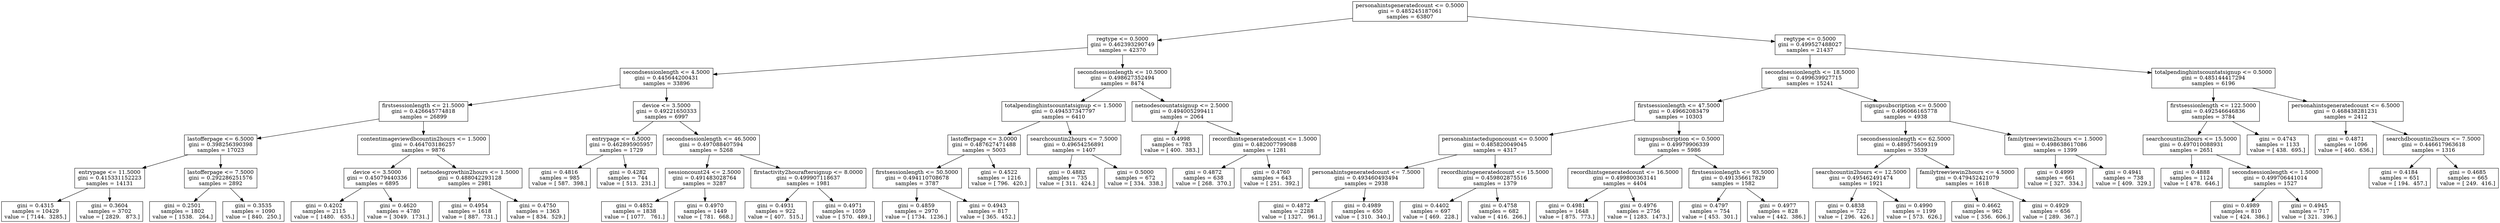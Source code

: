 digraph Tree {
0 [label="personahintsgeneratedcount <= 0.5000\ngini = 0.485245187061\nsamples = 63807", shape="box"] ;
1 [label="regtype <= 0.5000\ngini = 0.462393290749\nsamples = 42370", shape="box"] ;
0 -> 1 ;
2 [label="secondsessionlength <= 4.5000\ngini = 0.445644200431\nsamples = 33896", shape="box"] ;
1 -> 2 ;
3 [label="firstsessionlength <= 21.5000\ngini = 0.426645774818\nsamples = 26899", shape="box"] ;
2 -> 3 ;
4 [label="lastofferpage <= 6.5000\ngini = 0.398256390398\nsamples = 17023", shape="box"] ;
3 -> 4 ;
5 [label="entrypage <= 11.5000\ngini = 0.415331152223\nsamples = 14131", shape="box"] ;
4 -> 5 ;
6 [label="gini = 0.4315\nsamples = 10429\nvalue = [ 7144.  3285.]", shape="box"] ;
5 -> 6 ;
7 [label="gini = 0.3604\nsamples = 3702\nvalue = [ 2829.   873.]", shape="box"] ;
5 -> 7 ;
8 [label="lastofferpage <= 7.5000\ngini = 0.292286251576\nsamples = 2892", shape="box"] ;
4 -> 8 ;
9 [label="gini = 0.2501\nsamples = 1802\nvalue = [ 1538.   264.]", shape="box"] ;
8 -> 9 ;
10 [label="gini = 0.3535\nsamples = 1090\nvalue = [ 840.  250.]", shape="box"] ;
8 -> 10 ;
11 [label="contentimageviewdbcountin2hours <= 1.5000\ngini = 0.464703186257\nsamples = 9876", shape="box"] ;
3 -> 11 ;
12 [label="device <= 3.5000\ngini = 0.45079440336\nsamples = 6895", shape="box"] ;
11 -> 12 ;
13 [label="gini = 0.4202\nsamples = 2115\nvalue = [ 1480.   635.]", shape="box"] ;
12 -> 13 ;
14 [label="gini = 0.4620\nsamples = 4780\nvalue = [ 3049.  1731.]", shape="box"] ;
12 -> 14 ;
15 [label="netnodesgrowthin2hours <= 1.5000\ngini = 0.488042293128\nsamples = 2981", shape="box"] ;
11 -> 15 ;
16 [label="gini = 0.4954\nsamples = 1618\nvalue = [ 887.  731.]", shape="box"] ;
15 -> 16 ;
17 [label="gini = 0.4750\nsamples = 1363\nvalue = [ 834.  529.]", shape="box"] ;
15 -> 17 ;
18 [label="device <= 3.5000\ngini = 0.49221650333\nsamples = 6997", shape="box"] ;
2 -> 18 ;
19 [label="entrypage <= 6.5000\ngini = 0.462895905957\nsamples = 1729", shape="box"] ;
18 -> 19 ;
20 [label="gini = 0.4816\nsamples = 985\nvalue = [ 587.  398.]", shape="box"] ;
19 -> 20 ;
21 [label="gini = 0.4282\nsamples = 744\nvalue = [ 513.  231.]", shape="box"] ;
19 -> 21 ;
22 [label="secondsessionlength <= 46.5000\ngini = 0.497088407594\nsamples = 5268", shape="box"] ;
18 -> 22 ;
23 [label="sessioncount24 <= 2.5000\ngini = 0.491483028764\nsamples = 3287", shape="box"] ;
22 -> 23 ;
24 [label="gini = 0.4852\nsamples = 1838\nvalue = [ 1077.   761.]", shape="box"] ;
23 -> 24 ;
25 [label="gini = 0.4970\nsamples = 1449\nvalue = [ 781.  668.]", shape="box"] ;
23 -> 25 ;
26 [label="firstactivity2houraftersignup <= 8.0000\ngini = 0.499907118637\nsamples = 1981", shape="box"] ;
22 -> 26 ;
27 [label="gini = 0.4931\nsamples = 922\nvalue = [ 407.  515.]", shape="box"] ;
26 -> 27 ;
28 [label="gini = 0.4971\nsamples = 1059\nvalue = [ 570.  489.]", shape="box"] ;
26 -> 28 ;
29 [label="secondsessionlength <= 10.5000\ngini = 0.498627352494\nsamples = 8474", shape="box"] ;
1 -> 29 ;
30 [label="totalpendinghintscountatsignup <= 1.5000\ngini = 0.494537347797\nsamples = 6410", shape="box"] ;
29 -> 30 ;
31 [label="lastofferpage <= 3.0000\ngini = 0.487627471488\nsamples = 5003", shape="box"] ;
30 -> 31 ;
32 [label="firstsessionlength <= 50.5000\ngini = 0.494110708678\nsamples = 3787", shape="box"] ;
31 -> 32 ;
33 [label="gini = 0.4859\nsamples = 2970\nvalue = [ 1734.  1236.]", shape="box"] ;
32 -> 33 ;
34 [label="gini = 0.4943\nsamples = 817\nvalue = [ 365.  452.]", shape="box"] ;
32 -> 34 ;
35 [label="gini = 0.4522\nsamples = 1216\nvalue = [ 796.  420.]", shape="box"] ;
31 -> 35 ;
36 [label="searchcountin2hours <= 7.5000\ngini = 0.49654256891\nsamples = 1407", shape="box"] ;
30 -> 36 ;
37 [label="gini = 0.4882\nsamples = 735\nvalue = [ 311.  424.]", shape="box"] ;
36 -> 37 ;
38 [label="gini = 0.5000\nsamples = 672\nvalue = [ 334.  338.]", shape="box"] ;
36 -> 38 ;
39 [label="netnodescountatsignup <= 2.5000\ngini = 0.494005299411\nsamples = 2064", shape="box"] ;
29 -> 39 ;
40 [label="gini = 0.4998\nsamples = 783\nvalue = [ 400.  383.]", shape="box"] ;
39 -> 40 ;
41 [label="recordhintsgeneratedcount <= 1.5000\ngini = 0.482007799088\nsamples = 1281", shape="box"] ;
39 -> 41 ;
42 [label="gini = 0.4872\nsamples = 638\nvalue = [ 268.  370.]", shape="box"] ;
41 -> 42 ;
43 [label="gini = 0.4760\nsamples = 643\nvalue = [ 251.  392.]", shape="box"] ;
41 -> 43 ;
44 [label="regtype <= 0.5000\ngini = 0.499527488027\nsamples = 21437", shape="box"] ;
0 -> 44 ;
45 [label="secondsessionlength <= 18.5000\ngini = 0.499639927715\nsamples = 15241", shape="box"] ;
44 -> 45 ;
46 [label="firstsessionlength <= 47.5000\ngini = 0.49662083479\nsamples = 10303", shape="box"] ;
45 -> 46 ;
47 [label="personahintacteduponcount <= 0.5000\ngini = 0.485820049045\nsamples = 4317", shape="box"] ;
46 -> 47 ;
48 [label="personahintsgeneratedcount <= 7.5000\ngini = 0.493460493494\nsamples = 2938", shape="box"] ;
47 -> 48 ;
49 [label="gini = 0.4872\nsamples = 2288\nvalue = [ 1327.   961.]", shape="box"] ;
48 -> 49 ;
50 [label="gini = 0.4989\nsamples = 650\nvalue = [ 310.  340.]", shape="box"] ;
48 -> 50 ;
51 [label="recordhintsgeneratedcount <= 15.5000\ngini = 0.459802875516\nsamples = 1379", shape="box"] ;
47 -> 51 ;
52 [label="gini = 0.4402\nsamples = 697\nvalue = [ 469.  228.]", shape="box"] ;
51 -> 52 ;
53 [label="gini = 0.4758\nsamples = 682\nvalue = [ 416.  266.]", shape="box"] ;
51 -> 53 ;
54 [label="signupsubscription <= 0.5000\ngini = 0.49979906339\nsamples = 5986", shape="box"] ;
46 -> 54 ;
55 [label="recordhintsgeneratedcount <= 16.5000\ngini = 0.499800363141\nsamples = 4404", shape="box"] ;
54 -> 55 ;
56 [label="gini = 0.4981\nsamples = 1648\nvalue = [ 875.  773.]", shape="box"] ;
55 -> 56 ;
57 [label="gini = 0.4976\nsamples = 2756\nvalue = [ 1283.  1473.]", shape="box"] ;
55 -> 57 ;
58 [label="firstsessionlength <= 93.5000\ngini = 0.491356617829\nsamples = 1582", shape="box"] ;
54 -> 58 ;
59 [label="gini = 0.4797\nsamples = 754\nvalue = [ 453.  301.]", shape="box"] ;
58 -> 59 ;
60 [label="gini = 0.4977\nsamples = 828\nvalue = [ 442.  386.]", shape="box"] ;
58 -> 60 ;
61 [label="signupsubscription <= 0.5000\ngini = 0.496066165778\nsamples = 4938", shape="box"] ;
45 -> 61 ;
62 [label="secondsessionlength <= 62.5000\ngini = 0.489575609319\nsamples = 3539", shape="box"] ;
61 -> 62 ;
63 [label="searchcountin2hours <= 12.5000\ngini = 0.495462491474\nsamples = 1921", shape="box"] ;
62 -> 63 ;
64 [label="gini = 0.4838\nsamples = 722\nvalue = [ 296.  426.]", shape="box"] ;
63 -> 64 ;
65 [label="gini = 0.4990\nsamples = 1199\nvalue = [ 573.  626.]", shape="box"] ;
63 -> 65 ;
66 [label="familytreeviewin2hours <= 4.5000\ngini = 0.479452421079\nsamples = 1618", shape="box"] ;
62 -> 66 ;
67 [label="gini = 0.4662\nsamples = 962\nvalue = [ 356.  606.]", shape="box"] ;
66 -> 67 ;
68 [label="gini = 0.4929\nsamples = 656\nvalue = [ 289.  367.]", shape="box"] ;
66 -> 68 ;
69 [label="familytreeviewin2hours <= 1.5000\ngini = 0.498638617086\nsamples = 1399", shape="box"] ;
61 -> 69 ;
70 [label="gini = 0.4999\nsamples = 661\nvalue = [ 327.  334.]", shape="box"] ;
69 -> 70 ;
71 [label="gini = 0.4941\nsamples = 738\nvalue = [ 409.  329.]", shape="box"] ;
69 -> 71 ;
72 [label="totalpendinghintscountatsignup <= 0.5000\ngini = 0.485144417294\nsamples = 6196", shape="box"] ;
44 -> 72 ;
73 [label="firstsessionlength <= 122.5000\ngini = 0.492546646836\nsamples = 3784", shape="box"] ;
72 -> 73 ;
74 [label="searchcountin2hours <= 15.5000\ngini = 0.497010088931\nsamples = 2651", shape="box"] ;
73 -> 74 ;
75 [label="gini = 0.4888\nsamples = 1124\nvalue = [ 478.  646.]", shape="box"] ;
74 -> 75 ;
76 [label="secondsessionlength <= 1.5000\ngini = 0.499706441014\nsamples = 1527", shape="box"] ;
74 -> 76 ;
77 [label="gini = 0.4989\nsamples = 810\nvalue = [ 424.  386.]", shape="box"] ;
76 -> 77 ;
78 [label="gini = 0.4945\nsamples = 717\nvalue = [ 321.  396.]", shape="box"] ;
76 -> 78 ;
79 [label="gini = 0.4743\nsamples = 1133\nvalue = [ 438.  695.]", shape="box"] ;
73 -> 79 ;
80 [label="personahintsgeneratedcount <= 6.5000\ngini = 0.468438281231\nsamples = 2412", shape="box"] ;
72 -> 80 ;
81 [label="gini = 0.4871\nsamples = 1096\nvalue = [ 460.  636.]", shape="box"] ;
80 -> 81 ;
82 [label="searchdbcountin2hours <= 7.5000\ngini = 0.446617963618\nsamples = 1316", shape="box"] ;
80 -> 82 ;
83 [label="gini = 0.4184\nsamples = 651\nvalue = [ 194.  457.]", shape="box"] ;
82 -> 83 ;
84 [label="gini = 0.4685\nsamples = 665\nvalue = [ 249.  416.]", shape="box"] ;
82 -> 84 ;
}